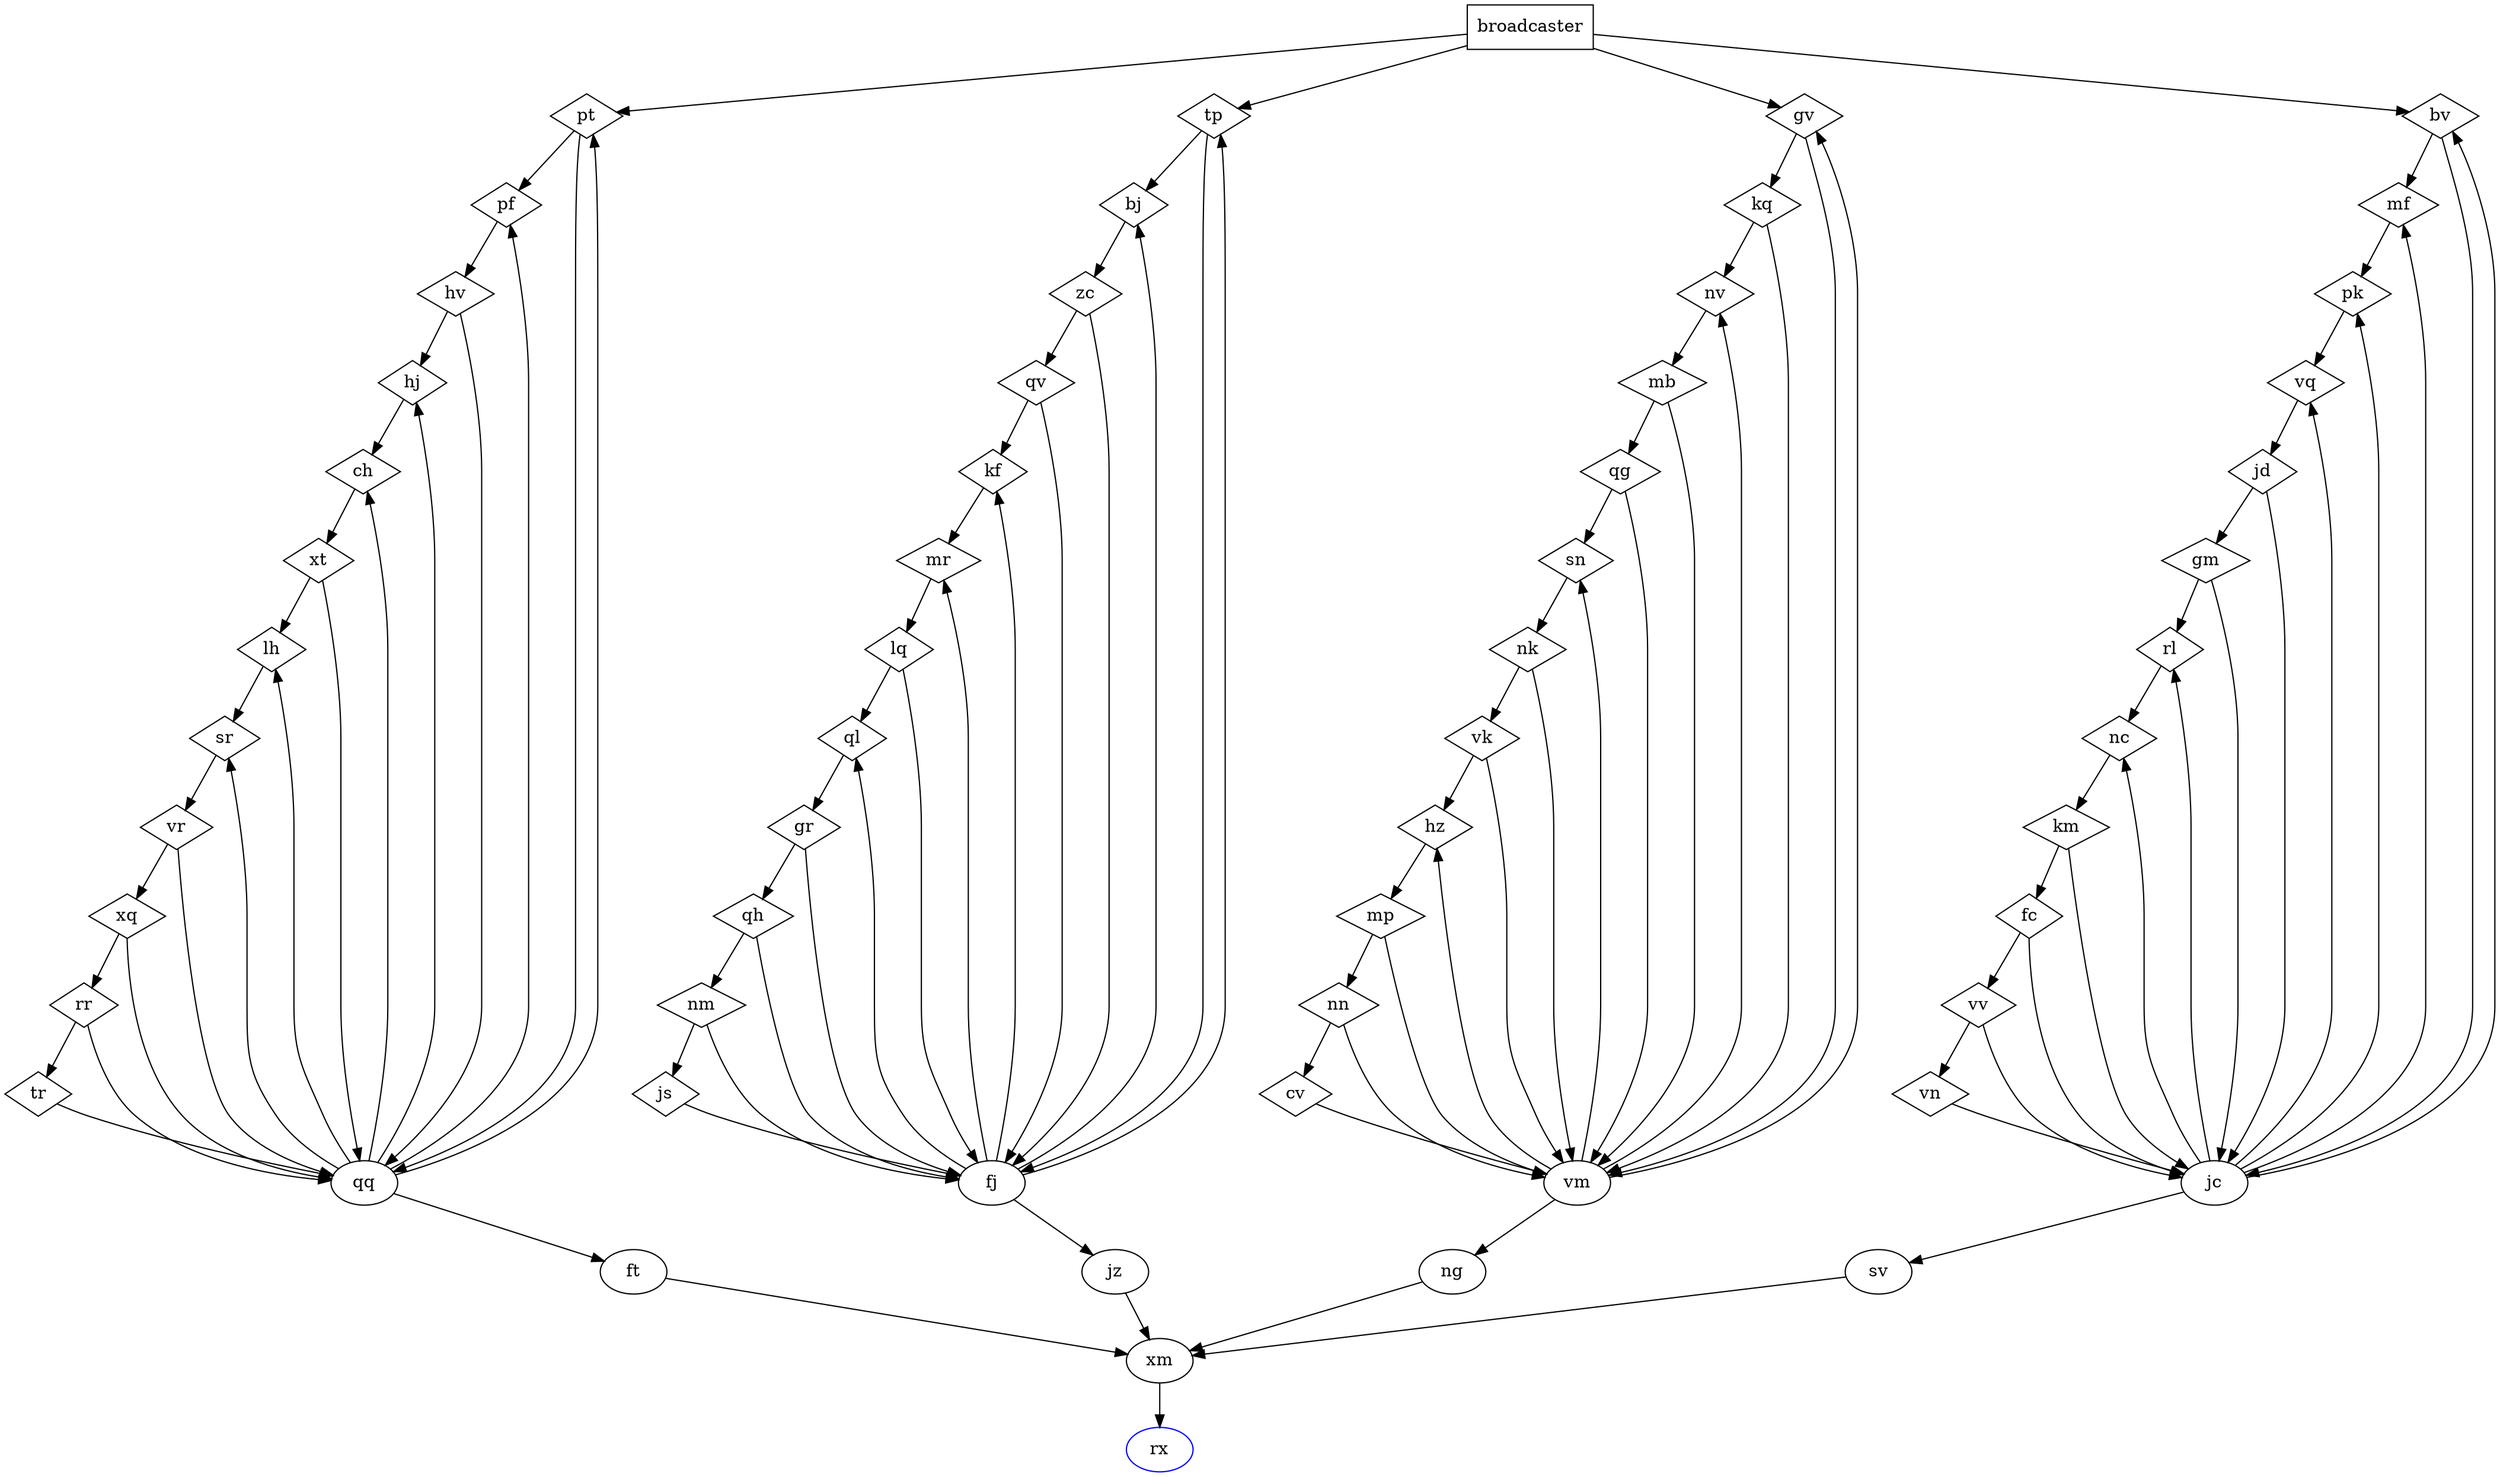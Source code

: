 digraph G {
broadcaster [shape=rectangle];
rx [color=blue];
bj, km, vr, pt, zc, sr, tr, lq, qv, sn, jd, tp,
mp, qh, gv, xt, nm, hj, mb, gr, js, rl, bv, nv,
nc, ql, vn, hv, rr, vv, nn, ch, mr, cv, fc, pf,
pk, vq, kf, mf, qg, nk, hz, kq, lh, gm, vk, xq [shape=diamond];


jc -> vq, mf, bv, pk, nc, sv, rl
bj -> zc
km -> jc, fc
vr -> xq, qq
ft -> xm
jz -> xm
fj -> jz, bj, mr, tp, ql, kf
pt -> qq, pf
zc -> qv, fj
sr -> vr
tr -> qq
lq -> fj, ql
qv -> kf, fj
sn -> nk
jd -> jc, gm
tp -> bj, fj
mp -> vm, nn
broadcaster -> pt, tp, gv, bv
qh -> fj, nm
gv -> vm, kq
xt -> qq, lh
nm -> fj, js
hj -> ch
mb -> vm, qg
gr -> fj, qh
js -> fj
rl -> nc
qq -> sr, pt, ch, lh, hj, pf, ft
bv -> jc, mf
nv -> mb
xm -> rx
nc -> km
sv -> xm
ql -> gr
vn -> jc
hv -> qq, hj
vm -> ng, hz, sn, gv, nv
rr -> qq, tr
vv -> jc, vn
ng -> xm
nn -> cv, vm
ch -> xt
mr -> lq
cv -> vm
fc -> vv, jc
pf -> hv
pk -> vq
vq -> jd
kf -> mr
mf -> pk
qg -> vm, sn
nk -> vk, vm
hz -> mp
kq -> vm, nv
lh -> sr
gm -> jc, rl
vk -> vm, hz
xq -> qq, rr

}
